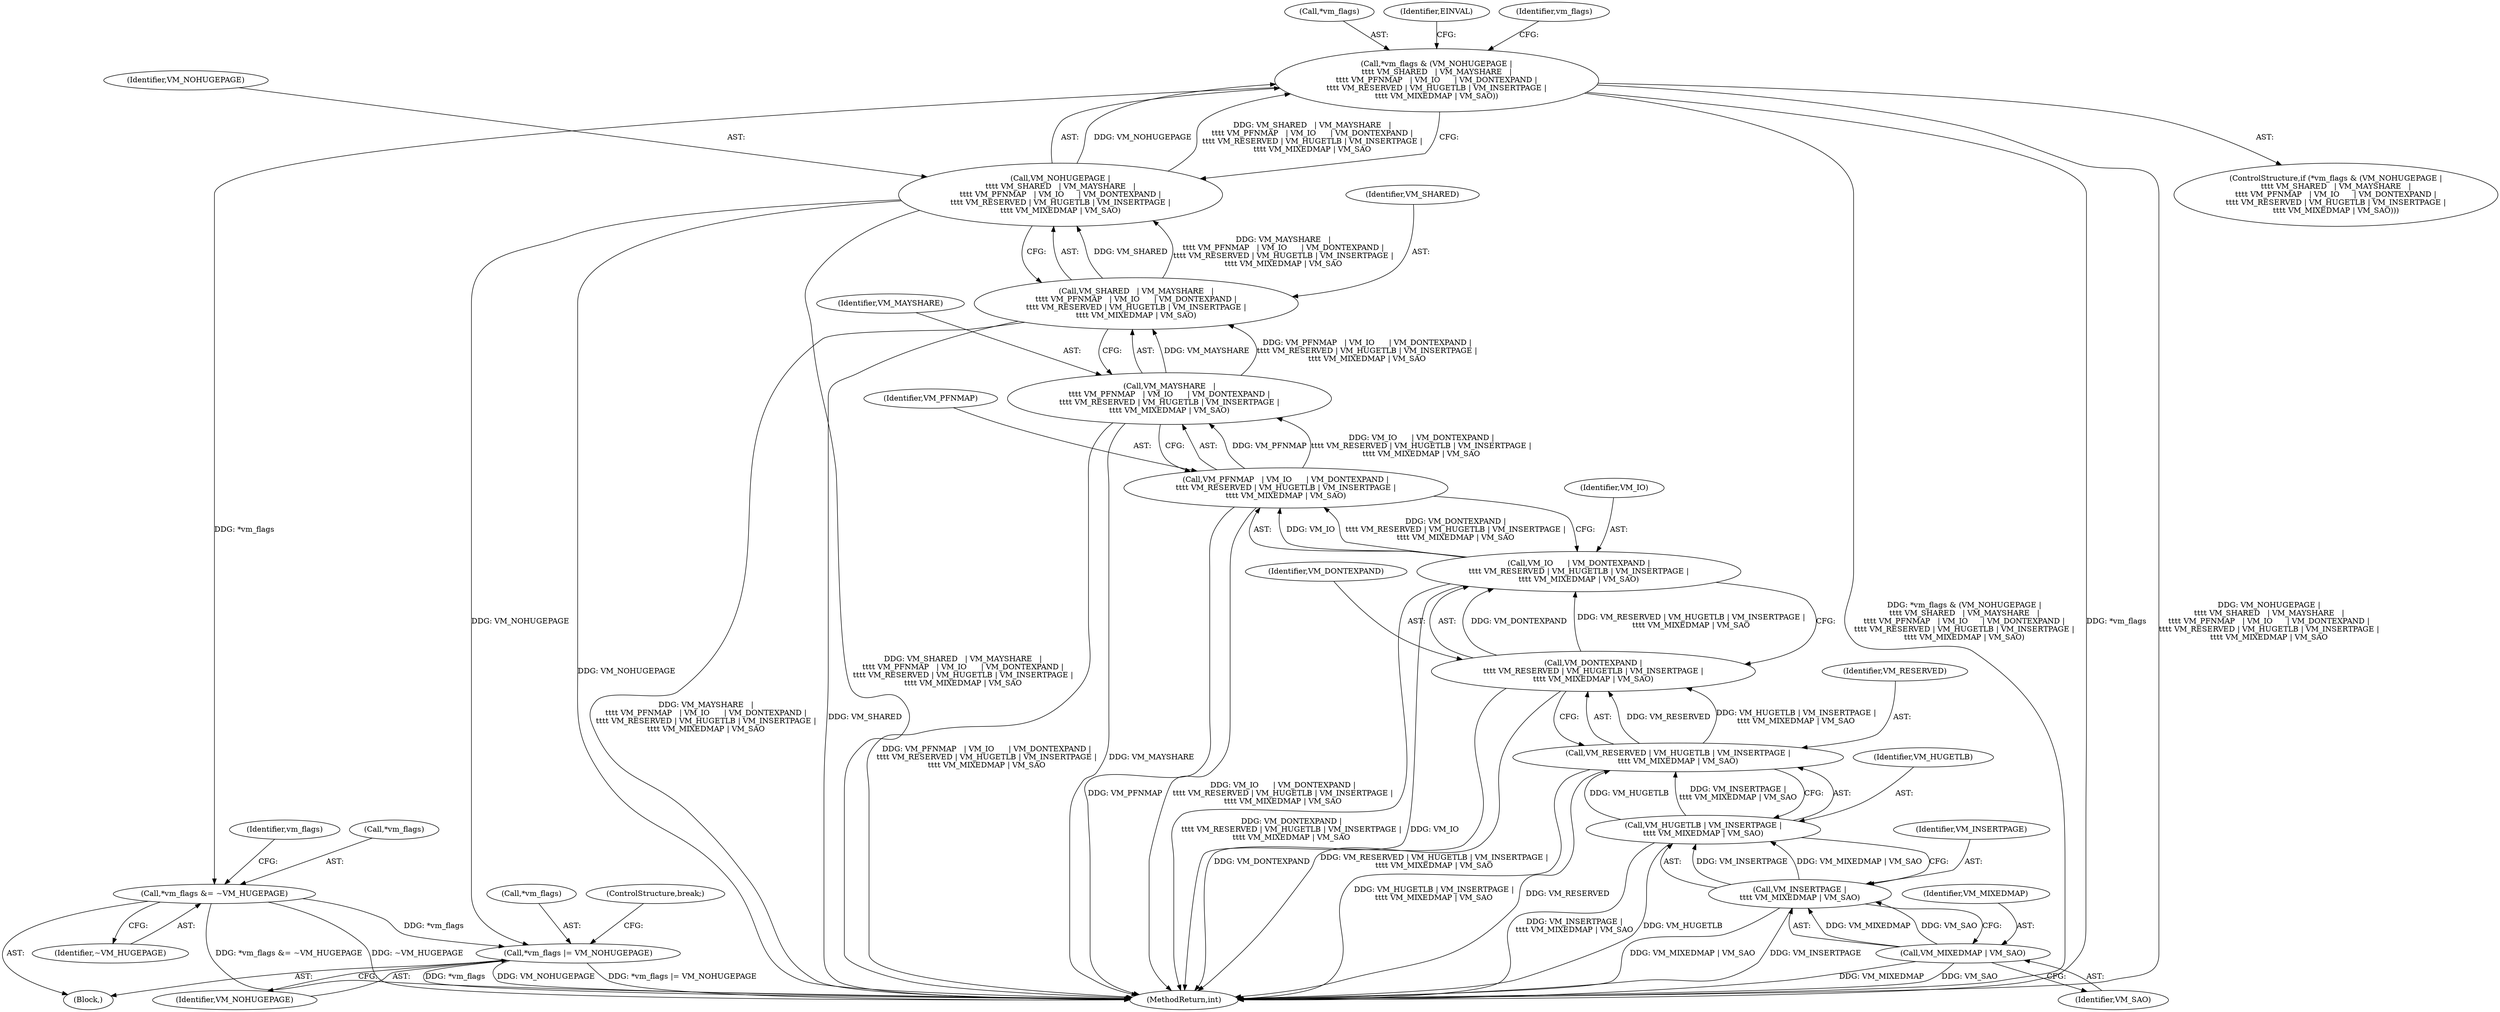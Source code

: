 digraph "1_linux_78f11a255749d09025f54d4e2df4fbcb031530e2_0@pointer" {
"1000159" [label="(Call,*vm_flags & (VM_NOHUGEPAGE |\n\t\t\t\t VM_SHARED   | VM_MAYSHARE   |\n\t\t\t\t VM_PFNMAP   | VM_IO      | VM_DONTEXPAND |\n\t\t\t\t VM_RESERVED | VM_HUGETLB | VM_INSERTPAGE |\n\t\t\t\t VM_MIXEDMAP | VM_SAO))"];
"1000162" [label="(Call,VM_NOHUGEPAGE |\n\t\t\t\t VM_SHARED   | VM_MAYSHARE   |\n\t\t\t\t VM_PFNMAP   | VM_IO      | VM_DONTEXPAND |\n\t\t\t\t VM_RESERVED | VM_HUGETLB | VM_INSERTPAGE |\n\t\t\t\t VM_MIXEDMAP | VM_SAO)"];
"1000164" [label="(Call,VM_SHARED   | VM_MAYSHARE   |\n\t\t\t\t VM_PFNMAP   | VM_IO      | VM_DONTEXPAND |\n\t\t\t\t VM_RESERVED | VM_HUGETLB | VM_INSERTPAGE |\n\t\t\t\t VM_MIXEDMAP | VM_SAO)"];
"1000166" [label="(Call,VM_MAYSHARE   |\n\t\t\t\t VM_PFNMAP   | VM_IO      | VM_DONTEXPAND |\n\t\t\t\t VM_RESERVED | VM_HUGETLB | VM_INSERTPAGE |\n\t\t\t\t VM_MIXEDMAP | VM_SAO)"];
"1000168" [label="(Call,VM_PFNMAP   | VM_IO      | VM_DONTEXPAND |\n\t\t\t\t VM_RESERVED | VM_HUGETLB | VM_INSERTPAGE |\n\t\t\t\t VM_MIXEDMAP | VM_SAO)"];
"1000170" [label="(Call,VM_IO      | VM_DONTEXPAND |\n\t\t\t\t VM_RESERVED | VM_HUGETLB | VM_INSERTPAGE |\n\t\t\t\t VM_MIXEDMAP | VM_SAO)"];
"1000172" [label="(Call,VM_DONTEXPAND |\n\t\t\t\t VM_RESERVED | VM_HUGETLB | VM_INSERTPAGE |\n\t\t\t\t VM_MIXEDMAP | VM_SAO)"];
"1000174" [label="(Call,VM_RESERVED | VM_HUGETLB | VM_INSERTPAGE |\n\t\t\t\t VM_MIXEDMAP | VM_SAO)"];
"1000176" [label="(Call,VM_HUGETLB | VM_INSERTPAGE |\n\t\t\t\t VM_MIXEDMAP | VM_SAO)"];
"1000178" [label="(Call,VM_INSERTPAGE |\n\t\t\t\t VM_MIXEDMAP | VM_SAO)"];
"1000180" [label="(Call,VM_MIXEDMAP | VM_SAO)"];
"1000186" [label="(Call,*vm_flags &= ~VM_HUGEPAGE)"];
"1000190" [label="(Call,*vm_flags |= VM_NOHUGEPAGE)"];
"1000165" [label="(Identifier,VM_SHARED)"];
"1000191" [label="(Call,*vm_flags)"];
"1000197" [label="(MethodReturn,int)"];
"1000177" [label="(Identifier,VM_HUGETLB)"];
"1000164" [label="(Call,VM_SHARED   | VM_MAYSHARE   |\n\t\t\t\t VM_PFNMAP   | VM_IO      | VM_DONTEXPAND |\n\t\t\t\t VM_RESERVED | VM_HUGETLB | VM_INSERTPAGE |\n\t\t\t\t VM_MIXEDMAP | VM_SAO)"];
"1000176" [label="(Call,VM_HUGETLB | VM_INSERTPAGE |\n\t\t\t\t VM_MIXEDMAP | VM_SAO)"];
"1000169" [label="(Identifier,VM_PFNMAP)"];
"1000174" [label="(Call,VM_RESERVED | VM_HUGETLB | VM_INSERTPAGE |\n\t\t\t\t VM_MIXEDMAP | VM_SAO)"];
"1000179" [label="(Identifier,VM_INSERTPAGE)"];
"1000170" [label="(Call,VM_IO      | VM_DONTEXPAND |\n\t\t\t\t VM_RESERVED | VM_HUGETLB | VM_INSERTPAGE |\n\t\t\t\t VM_MIXEDMAP | VM_SAO)"];
"1000180" [label="(Call,VM_MIXEDMAP | VM_SAO)"];
"1000194" [label="(ControlStructure,break;)"];
"1000166" [label="(Call,VM_MAYSHARE   |\n\t\t\t\t VM_PFNMAP   | VM_IO      | VM_DONTEXPAND |\n\t\t\t\t VM_RESERVED | VM_HUGETLB | VM_INSERTPAGE |\n\t\t\t\t VM_MIXEDMAP | VM_SAO)"];
"1000111" [label="(Block,)"];
"1000192" [label="(Identifier,vm_flags)"];
"1000160" [label="(Call,*vm_flags)"];
"1000187" [label="(Call,*vm_flags)"];
"1000173" [label="(Identifier,VM_DONTEXPAND)"];
"1000158" [label="(ControlStructure,if (*vm_flags & (VM_NOHUGEPAGE |\n\t\t\t\t VM_SHARED   | VM_MAYSHARE   |\n\t\t\t\t VM_PFNMAP   | VM_IO      | VM_DONTEXPAND |\n\t\t\t\t VM_RESERVED | VM_HUGETLB | VM_INSERTPAGE |\n\t\t\t\t VM_MIXEDMAP | VM_SAO)))"];
"1000186" [label="(Call,*vm_flags &= ~VM_HUGEPAGE)"];
"1000181" [label="(Identifier,VM_MIXEDMAP)"];
"1000193" [label="(Identifier,VM_NOHUGEPAGE)"];
"1000171" [label="(Identifier,VM_IO)"];
"1000178" [label="(Call,VM_INSERTPAGE |\n\t\t\t\t VM_MIXEDMAP | VM_SAO)"];
"1000190" [label="(Call,*vm_flags |= VM_NOHUGEPAGE)"];
"1000167" [label="(Identifier,VM_MAYSHARE)"];
"1000162" [label="(Call,VM_NOHUGEPAGE |\n\t\t\t\t VM_SHARED   | VM_MAYSHARE   |\n\t\t\t\t VM_PFNMAP   | VM_IO      | VM_DONTEXPAND |\n\t\t\t\t VM_RESERVED | VM_HUGETLB | VM_INSERTPAGE |\n\t\t\t\t VM_MIXEDMAP | VM_SAO)"];
"1000185" [label="(Identifier,EINVAL)"];
"1000188" [label="(Identifier,vm_flags)"];
"1000189" [label="(Identifier,~VM_HUGEPAGE)"];
"1000175" [label="(Identifier,VM_RESERVED)"];
"1000159" [label="(Call,*vm_flags & (VM_NOHUGEPAGE |\n\t\t\t\t VM_SHARED   | VM_MAYSHARE   |\n\t\t\t\t VM_PFNMAP   | VM_IO      | VM_DONTEXPAND |\n\t\t\t\t VM_RESERVED | VM_HUGETLB | VM_INSERTPAGE |\n\t\t\t\t VM_MIXEDMAP | VM_SAO))"];
"1000168" [label="(Call,VM_PFNMAP   | VM_IO      | VM_DONTEXPAND |\n\t\t\t\t VM_RESERVED | VM_HUGETLB | VM_INSERTPAGE |\n\t\t\t\t VM_MIXEDMAP | VM_SAO)"];
"1000182" [label="(Identifier,VM_SAO)"];
"1000172" [label="(Call,VM_DONTEXPAND |\n\t\t\t\t VM_RESERVED | VM_HUGETLB | VM_INSERTPAGE |\n\t\t\t\t VM_MIXEDMAP | VM_SAO)"];
"1000163" [label="(Identifier,VM_NOHUGEPAGE)"];
"1000159" -> "1000158"  [label="AST: "];
"1000159" -> "1000162"  [label="CFG: "];
"1000160" -> "1000159"  [label="AST: "];
"1000162" -> "1000159"  [label="AST: "];
"1000185" -> "1000159"  [label="CFG: "];
"1000188" -> "1000159"  [label="CFG: "];
"1000159" -> "1000197"  [label="DDG: *vm_flags & (VM_NOHUGEPAGE |\n\t\t\t\t VM_SHARED   | VM_MAYSHARE   |\n\t\t\t\t VM_PFNMAP   | VM_IO      | VM_DONTEXPAND |\n\t\t\t\t VM_RESERVED | VM_HUGETLB | VM_INSERTPAGE |\n\t\t\t\t VM_MIXEDMAP | VM_SAO)"];
"1000159" -> "1000197"  [label="DDG: *vm_flags"];
"1000159" -> "1000197"  [label="DDG: VM_NOHUGEPAGE |\n\t\t\t\t VM_SHARED   | VM_MAYSHARE   |\n\t\t\t\t VM_PFNMAP   | VM_IO      | VM_DONTEXPAND |\n\t\t\t\t VM_RESERVED | VM_HUGETLB | VM_INSERTPAGE |\n\t\t\t\t VM_MIXEDMAP | VM_SAO"];
"1000162" -> "1000159"  [label="DDG: VM_NOHUGEPAGE"];
"1000162" -> "1000159"  [label="DDG: VM_SHARED   | VM_MAYSHARE   |\n\t\t\t\t VM_PFNMAP   | VM_IO      | VM_DONTEXPAND |\n\t\t\t\t VM_RESERVED | VM_HUGETLB | VM_INSERTPAGE |\n\t\t\t\t VM_MIXEDMAP | VM_SAO"];
"1000159" -> "1000186"  [label="DDG: *vm_flags"];
"1000162" -> "1000164"  [label="CFG: "];
"1000163" -> "1000162"  [label="AST: "];
"1000164" -> "1000162"  [label="AST: "];
"1000162" -> "1000197"  [label="DDG: VM_SHARED   | VM_MAYSHARE   |\n\t\t\t\t VM_PFNMAP   | VM_IO      | VM_DONTEXPAND |\n\t\t\t\t VM_RESERVED | VM_HUGETLB | VM_INSERTPAGE |\n\t\t\t\t VM_MIXEDMAP | VM_SAO"];
"1000162" -> "1000197"  [label="DDG: VM_NOHUGEPAGE"];
"1000164" -> "1000162"  [label="DDG: VM_SHARED"];
"1000164" -> "1000162"  [label="DDG: VM_MAYSHARE   |\n\t\t\t\t VM_PFNMAP   | VM_IO      | VM_DONTEXPAND |\n\t\t\t\t VM_RESERVED | VM_HUGETLB | VM_INSERTPAGE |\n\t\t\t\t VM_MIXEDMAP | VM_SAO"];
"1000162" -> "1000190"  [label="DDG: VM_NOHUGEPAGE"];
"1000164" -> "1000166"  [label="CFG: "];
"1000165" -> "1000164"  [label="AST: "];
"1000166" -> "1000164"  [label="AST: "];
"1000164" -> "1000197"  [label="DDG: VM_MAYSHARE   |\n\t\t\t\t VM_PFNMAP   | VM_IO      | VM_DONTEXPAND |\n\t\t\t\t VM_RESERVED | VM_HUGETLB | VM_INSERTPAGE |\n\t\t\t\t VM_MIXEDMAP | VM_SAO"];
"1000164" -> "1000197"  [label="DDG: VM_SHARED"];
"1000166" -> "1000164"  [label="DDG: VM_MAYSHARE"];
"1000166" -> "1000164"  [label="DDG: VM_PFNMAP   | VM_IO      | VM_DONTEXPAND |\n\t\t\t\t VM_RESERVED | VM_HUGETLB | VM_INSERTPAGE |\n\t\t\t\t VM_MIXEDMAP | VM_SAO"];
"1000166" -> "1000168"  [label="CFG: "];
"1000167" -> "1000166"  [label="AST: "];
"1000168" -> "1000166"  [label="AST: "];
"1000166" -> "1000197"  [label="DDG: VM_PFNMAP   | VM_IO      | VM_DONTEXPAND |\n\t\t\t\t VM_RESERVED | VM_HUGETLB | VM_INSERTPAGE |\n\t\t\t\t VM_MIXEDMAP | VM_SAO"];
"1000166" -> "1000197"  [label="DDG: VM_MAYSHARE"];
"1000168" -> "1000166"  [label="DDG: VM_PFNMAP"];
"1000168" -> "1000166"  [label="DDG: VM_IO      | VM_DONTEXPAND |\n\t\t\t\t VM_RESERVED | VM_HUGETLB | VM_INSERTPAGE |\n\t\t\t\t VM_MIXEDMAP | VM_SAO"];
"1000168" -> "1000170"  [label="CFG: "];
"1000169" -> "1000168"  [label="AST: "];
"1000170" -> "1000168"  [label="AST: "];
"1000168" -> "1000197"  [label="DDG: VM_PFNMAP"];
"1000168" -> "1000197"  [label="DDG: VM_IO      | VM_DONTEXPAND |\n\t\t\t\t VM_RESERVED | VM_HUGETLB | VM_INSERTPAGE |\n\t\t\t\t VM_MIXEDMAP | VM_SAO"];
"1000170" -> "1000168"  [label="DDG: VM_IO"];
"1000170" -> "1000168"  [label="DDG: VM_DONTEXPAND |\n\t\t\t\t VM_RESERVED | VM_HUGETLB | VM_INSERTPAGE |\n\t\t\t\t VM_MIXEDMAP | VM_SAO"];
"1000170" -> "1000172"  [label="CFG: "];
"1000171" -> "1000170"  [label="AST: "];
"1000172" -> "1000170"  [label="AST: "];
"1000170" -> "1000197"  [label="DDG: VM_DONTEXPAND |\n\t\t\t\t VM_RESERVED | VM_HUGETLB | VM_INSERTPAGE |\n\t\t\t\t VM_MIXEDMAP | VM_SAO"];
"1000170" -> "1000197"  [label="DDG: VM_IO"];
"1000172" -> "1000170"  [label="DDG: VM_DONTEXPAND"];
"1000172" -> "1000170"  [label="DDG: VM_RESERVED | VM_HUGETLB | VM_INSERTPAGE |\n\t\t\t\t VM_MIXEDMAP | VM_SAO"];
"1000172" -> "1000174"  [label="CFG: "];
"1000173" -> "1000172"  [label="AST: "];
"1000174" -> "1000172"  [label="AST: "];
"1000172" -> "1000197"  [label="DDG: VM_DONTEXPAND"];
"1000172" -> "1000197"  [label="DDG: VM_RESERVED | VM_HUGETLB | VM_INSERTPAGE |\n\t\t\t\t VM_MIXEDMAP | VM_SAO"];
"1000174" -> "1000172"  [label="DDG: VM_RESERVED"];
"1000174" -> "1000172"  [label="DDG: VM_HUGETLB | VM_INSERTPAGE |\n\t\t\t\t VM_MIXEDMAP | VM_SAO"];
"1000174" -> "1000176"  [label="CFG: "];
"1000175" -> "1000174"  [label="AST: "];
"1000176" -> "1000174"  [label="AST: "];
"1000174" -> "1000197"  [label="DDG: VM_HUGETLB | VM_INSERTPAGE |\n\t\t\t\t VM_MIXEDMAP | VM_SAO"];
"1000174" -> "1000197"  [label="DDG: VM_RESERVED"];
"1000176" -> "1000174"  [label="DDG: VM_HUGETLB"];
"1000176" -> "1000174"  [label="DDG: VM_INSERTPAGE |\n\t\t\t\t VM_MIXEDMAP | VM_SAO"];
"1000176" -> "1000178"  [label="CFG: "];
"1000177" -> "1000176"  [label="AST: "];
"1000178" -> "1000176"  [label="AST: "];
"1000176" -> "1000197"  [label="DDG: VM_INSERTPAGE |\n\t\t\t\t VM_MIXEDMAP | VM_SAO"];
"1000176" -> "1000197"  [label="DDG: VM_HUGETLB"];
"1000178" -> "1000176"  [label="DDG: VM_INSERTPAGE"];
"1000178" -> "1000176"  [label="DDG: VM_MIXEDMAP | VM_SAO"];
"1000178" -> "1000180"  [label="CFG: "];
"1000179" -> "1000178"  [label="AST: "];
"1000180" -> "1000178"  [label="AST: "];
"1000178" -> "1000197"  [label="DDG: VM_INSERTPAGE"];
"1000178" -> "1000197"  [label="DDG: VM_MIXEDMAP | VM_SAO"];
"1000180" -> "1000178"  [label="DDG: VM_MIXEDMAP"];
"1000180" -> "1000178"  [label="DDG: VM_SAO"];
"1000180" -> "1000182"  [label="CFG: "];
"1000181" -> "1000180"  [label="AST: "];
"1000182" -> "1000180"  [label="AST: "];
"1000180" -> "1000197"  [label="DDG: VM_MIXEDMAP"];
"1000180" -> "1000197"  [label="DDG: VM_SAO"];
"1000186" -> "1000111"  [label="AST: "];
"1000186" -> "1000189"  [label="CFG: "];
"1000187" -> "1000186"  [label="AST: "];
"1000189" -> "1000186"  [label="AST: "];
"1000192" -> "1000186"  [label="CFG: "];
"1000186" -> "1000197"  [label="DDG: *vm_flags &= ~VM_HUGEPAGE"];
"1000186" -> "1000197"  [label="DDG: ~VM_HUGEPAGE"];
"1000186" -> "1000190"  [label="DDG: *vm_flags"];
"1000190" -> "1000111"  [label="AST: "];
"1000190" -> "1000193"  [label="CFG: "];
"1000191" -> "1000190"  [label="AST: "];
"1000193" -> "1000190"  [label="AST: "];
"1000194" -> "1000190"  [label="CFG: "];
"1000190" -> "1000197"  [label="DDG: *vm_flags |= VM_NOHUGEPAGE"];
"1000190" -> "1000197"  [label="DDG: *vm_flags"];
"1000190" -> "1000197"  [label="DDG: VM_NOHUGEPAGE"];
}

